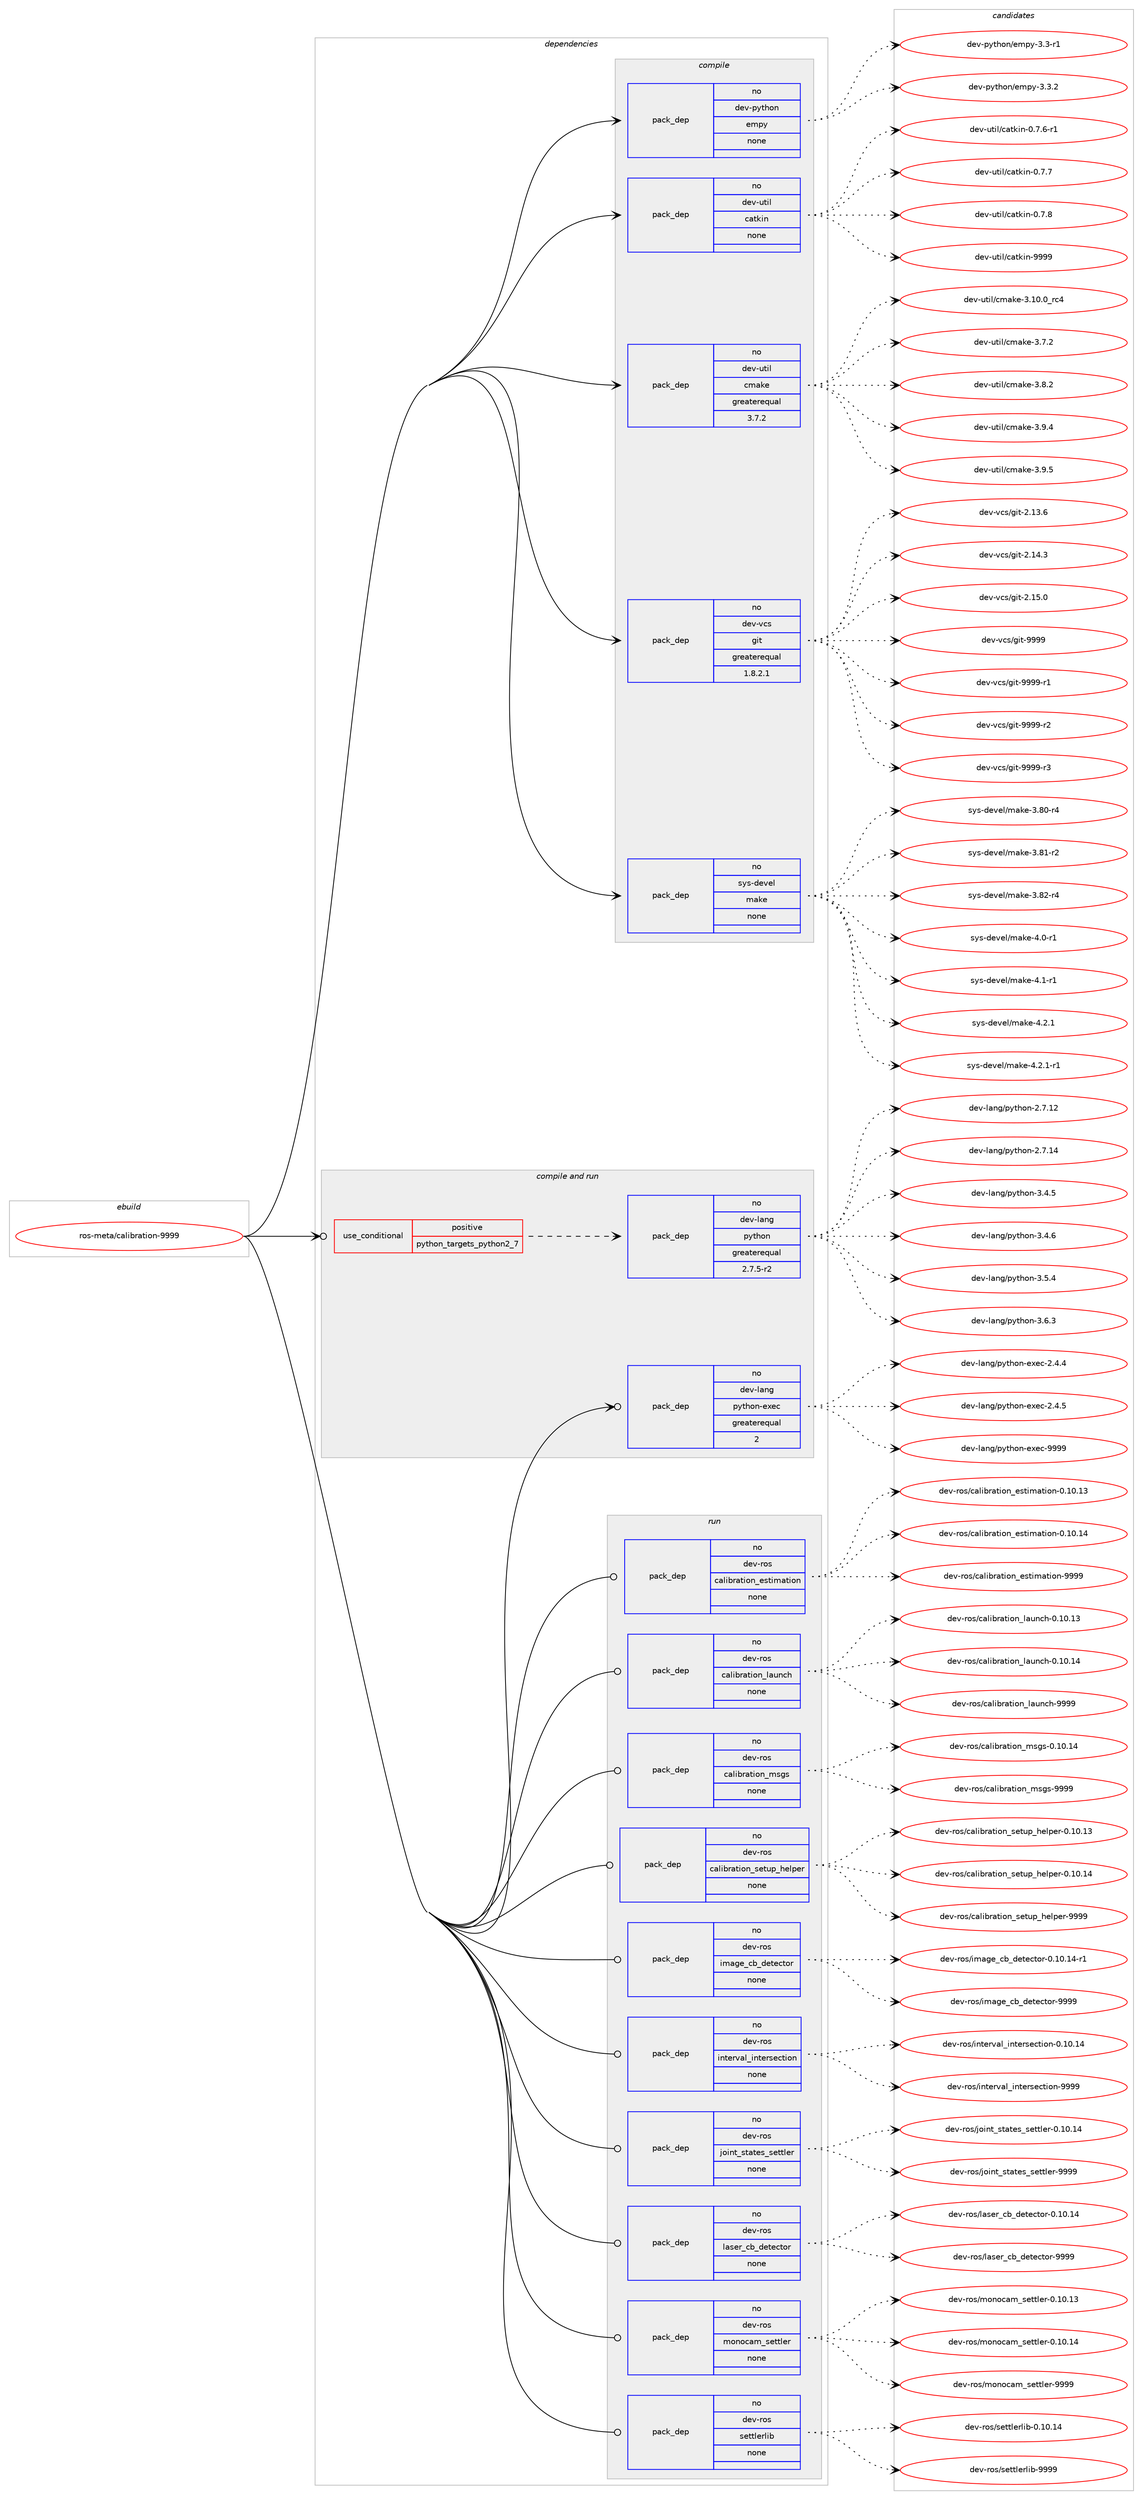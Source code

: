 digraph prolog {

# *************
# Graph options
# *************

newrank=true;
concentrate=true;
compound=true;
graph [rankdir=LR,fontname=Helvetica,fontsize=10,ranksep=1.5];#, ranksep=2.5, nodesep=0.2];
edge  [arrowhead=vee];
node  [fontname=Helvetica,fontsize=10];

# **********
# The ebuild
# **********

subgraph cluster_leftcol {
color=gray;
rank=same;
label=<<i>ebuild</i>>;
id [label="ros-meta/calibration-9999", color=red, width=4, href="../ros-meta/calibration-9999.svg"];
}

# ****************
# The dependencies
# ****************

subgraph cluster_midcol {
color=gray;
label=<<i>dependencies</i>>;
subgraph cluster_compile {
fillcolor="#eeeeee";
style=filled;
label=<<i>compile</i>>;
subgraph pack324339 {
dependency440910 [label=<<TABLE BORDER="0" CELLBORDER="1" CELLSPACING="0" CELLPADDING="4" WIDTH="220"><TR><TD ROWSPAN="6" CELLPADDING="30">pack_dep</TD></TR><TR><TD WIDTH="110">no</TD></TR><TR><TD>dev-python</TD></TR><TR><TD>empy</TD></TR><TR><TD>none</TD></TR><TR><TD></TD></TR></TABLE>>, shape=none, color=blue];
}
id:e -> dependency440910:w [weight=20,style="solid",arrowhead="vee"];
subgraph pack324340 {
dependency440911 [label=<<TABLE BORDER="0" CELLBORDER="1" CELLSPACING="0" CELLPADDING="4" WIDTH="220"><TR><TD ROWSPAN="6" CELLPADDING="30">pack_dep</TD></TR><TR><TD WIDTH="110">no</TD></TR><TR><TD>dev-util</TD></TR><TR><TD>catkin</TD></TR><TR><TD>none</TD></TR><TR><TD></TD></TR></TABLE>>, shape=none, color=blue];
}
id:e -> dependency440911:w [weight=20,style="solid",arrowhead="vee"];
subgraph pack324341 {
dependency440912 [label=<<TABLE BORDER="0" CELLBORDER="1" CELLSPACING="0" CELLPADDING="4" WIDTH="220"><TR><TD ROWSPAN="6" CELLPADDING="30">pack_dep</TD></TR><TR><TD WIDTH="110">no</TD></TR><TR><TD>dev-util</TD></TR><TR><TD>cmake</TD></TR><TR><TD>greaterequal</TD></TR><TR><TD>3.7.2</TD></TR></TABLE>>, shape=none, color=blue];
}
id:e -> dependency440912:w [weight=20,style="solid",arrowhead="vee"];
subgraph pack324342 {
dependency440913 [label=<<TABLE BORDER="0" CELLBORDER="1" CELLSPACING="0" CELLPADDING="4" WIDTH="220"><TR><TD ROWSPAN="6" CELLPADDING="30">pack_dep</TD></TR><TR><TD WIDTH="110">no</TD></TR><TR><TD>dev-vcs</TD></TR><TR><TD>git</TD></TR><TR><TD>greaterequal</TD></TR><TR><TD>1.8.2.1</TD></TR></TABLE>>, shape=none, color=blue];
}
id:e -> dependency440913:w [weight=20,style="solid",arrowhead="vee"];
subgraph pack324343 {
dependency440914 [label=<<TABLE BORDER="0" CELLBORDER="1" CELLSPACING="0" CELLPADDING="4" WIDTH="220"><TR><TD ROWSPAN="6" CELLPADDING="30">pack_dep</TD></TR><TR><TD WIDTH="110">no</TD></TR><TR><TD>sys-devel</TD></TR><TR><TD>make</TD></TR><TR><TD>none</TD></TR><TR><TD></TD></TR></TABLE>>, shape=none, color=blue];
}
id:e -> dependency440914:w [weight=20,style="solid",arrowhead="vee"];
}
subgraph cluster_compileandrun {
fillcolor="#eeeeee";
style=filled;
label=<<i>compile and run</i>>;
subgraph cond108922 {
dependency440915 [label=<<TABLE BORDER="0" CELLBORDER="1" CELLSPACING="0" CELLPADDING="4"><TR><TD ROWSPAN="3" CELLPADDING="10">use_conditional</TD></TR><TR><TD>positive</TD></TR><TR><TD>python_targets_python2_7</TD></TR></TABLE>>, shape=none, color=red];
subgraph pack324344 {
dependency440916 [label=<<TABLE BORDER="0" CELLBORDER="1" CELLSPACING="0" CELLPADDING="4" WIDTH="220"><TR><TD ROWSPAN="6" CELLPADDING="30">pack_dep</TD></TR><TR><TD WIDTH="110">no</TD></TR><TR><TD>dev-lang</TD></TR><TR><TD>python</TD></TR><TR><TD>greaterequal</TD></TR><TR><TD>2.7.5-r2</TD></TR></TABLE>>, shape=none, color=blue];
}
dependency440915:e -> dependency440916:w [weight=20,style="dashed",arrowhead="vee"];
}
id:e -> dependency440915:w [weight=20,style="solid",arrowhead="odotvee"];
subgraph pack324345 {
dependency440917 [label=<<TABLE BORDER="0" CELLBORDER="1" CELLSPACING="0" CELLPADDING="4" WIDTH="220"><TR><TD ROWSPAN="6" CELLPADDING="30">pack_dep</TD></TR><TR><TD WIDTH="110">no</TD></TR><TR><TD>dev-lang</TD></TR><TR><TD>python-exec</TD></TR><TR><TD>greaterequal</TD></TR><TR><TD>2</TD></TR></TABLE>>, shape=none, color=blue];
}
id:e -> dependency440917:w [weight=20,style="solid",arrowhead="odotvee"];
}
subgraph cluster_run {
fillcolor="#eeeeee";
style=filled;
label=<<i>run</i>>;
subgraph pack324346 {
dependency440918 [label=<<TABLE BORDER="0" CELLBORDER="1" CELLSPACING="0" CELLPADDING="4" WIDTH="220"><TR><TD ROWSPAN="6" CELLPADDING="30">pack_dep</TD></TR><TR><TD WIDTH="110">no</TD></TR><TR><TD>dev-ros</TD></TR><TR><TD>calibration_estimation</TD></TR><TR><TD>none</TD></TR><TR><TD></TD></TR></TABLE>>, shape=none, color=blue];
}
id:e -> dependency440918:w [weight=20,style="solid",arrowhead="odot"];
subgraph pack324347 {
dependency440919 [label=<<TABLE BORDER="0" CELLBORDER="1" CELLSPACING="0" CELLPADDING="4" WIDTH="220"><TR><TD ROWSPAN="6" CELLPADDING="30">pack_dep</TD></TR><TR><TD WIDTH="110">no</TD></TR><TR><TD>dev-ros</TD></TR><TR><TD>calibration_launch</TD></TR><TR><TD>none</TD></TR><TR><TD></TD></TR></TABLE>>, shape=none, color=blue];
}
id:e -> dependency440919:w [weight=20,style="solid",arrowhead="odot"];
subgraph pack324348 {
dependency440920 [label=<<TABLE BORDER="0" CELLBORDER="1" CELLSPACING="0" CELLPADDING="4" WIDTH="220"><TR><TD ROWSPAN="6" CELLPADDING="30">pack_dep</TD></TR><TR><TD WIDTH="110">no</TD></TR><TR><TD>dev-ros</TD></TR><TR><TD>calibration_msgs</TD></TR><TR><TD>none</TD></TR><TR><TD></TD></TR></TABLE>>, shape=none, color=blue];
}
id:e -> dependency440920:w [weight=20,style="solid",arrowhead="odot"];
subgraph pack324349 {
dependency440921 [label=<<TABLE BORDER="0" CELLBORDER="1" CELLSPACING="0" CELLPADDING="4" WIDTH="220"><TR><TD ROWSPAN="6" CELLPADDING="30">pack_dep</TD></TR><TR><TD WIDTH="110">no</TD></TR><TR><TD>dev-ros</TD></TR><TR><TD>calibration_setup_helper</TD></TR><TR><TD>none</TD></TR><TR><TD></TD></TR></TABLE>>, shape=none, color=blue];
}
id:e -> dependency440921:w [weight=20,style="solid",arrowhead="odot"];
subgraph pack324350 {
dependency440922 [label=<<TABLE BORDER="0" CELLBORDER="1" CELLSPACING="0" CELLPADDING="4" WIDTH="220"><TR><TD ROWSPAN="6" CELLPADDING="30">pack_dep</TD></TR><TR><TD WIDTH="110">no</TD></TR><TR><TD>dev-ros</TD></TR><TR><TD>image_cb_detector</TD></TR><TR><TD>none</TD></TR><TR><TD></TD></TR></TABLE>>, shape=none, color=blue];
}
id:e -> dependency440922:w [weight=20,style="solid",arrowhead="odot"];
subgraph pack324351 {
dependency440923 [label=<<TABLE BORDER="0" CELLBORDER="1" CELLSPACING="0" CELLPADDING="4" WIDTH="220"><TR><TD ROWSPAN="6" CELLPADDING="30">pack_dep</TD></TR><TR><TD WIDTH="110">no</TD></TR><TR><TD>dev-ros</TD></TR><TR><TD>interval_intersection</TD></TR><TR><TD>none</TD></TR><TR><TD></TD></TR></TABLE>>, shape=none, color=blue];
}
id:e -> dependency440923:w [weight=20,style="solid",arrowhead="odot"];
subgraph pack324352 {
dependency440924 [label=<<TABLE BORDER="0" CELLBORDER="1" CELLSPACING="0" CELLPADDING="4" WIDTH="220"><TR><TD ROWSPAN="6" CELLPADDING="30">pack_dep</TD></TR><TR><TD WIDTH="110">no</TD></TR><TR><TD>dev-ros</TD></TR><TR><TD>joint_states_settler</TD></TR><TR><TD>none</TD></TR><TR><TD></TD></TR></TABLE>>, shape=none, color=blue];
}
id:e -> dependency440924:w [weight=20,style="solid",arrowhead="odot"];
subgraph pack324353 {
dependency440925 [label=<<TABLE BORDER="0" CELLBORDER="1" CELLSPACING="0" CELLPADDING="4" WIDTH="220"><TR><TD ROWSPAN="6" CELLPADDING="30">pack_dep</TD></TR><TR><TD WIDTH="110">no</TD></TR><TR><TD>dev-ros</TD></TR><TR><TD>laser_cb_detector</TD></TR><TR><TD>none</TD></TR><TR><TD></TD></TR></TABLE>>, shape=none, color=blue];
}
id:e -> dependency440925:w [weight=20,style="solid",arrowhead="odot"];
subgraph pack324354 {
dependency440926 [label=<<TABLE BORDER="0" CELLBORDER="1" CELLSPACING="0" CELLPADDING="4" WIDTH="220"><TR><TD ROWSPAN="6" CELLPADDING="30">pack_dep</TD></TR><TR><TD WIDTH="110">no</TD></TR><TR><TD>dev-ros</TD></TR><TR><TD>monocam_settler</TD></TR><TR><TD>none</TD></TR><TR><TD></TD></TR></TABLE>>, shape=none, color=blue];
}
id:e -> dependency440926:w [weight=20,style="solid",arrowhead="odot"];
subgraph pack324355 {
dependency440927 [label=<<TABLE BORDER="0" CELLBORDER="1" CELLSPACING="0" CELLPADDING="4" WIDTH="220"><TR><TD ROWSPAN="6" CELLPADDING="30">pack_dep</TD></TR><TR><TD WIDTH="110">no</TD></TR><TR><TD>dev-ros</TD></TR><TR><TD>settlerlib</TD></TR><TR><TD>none</TD></TR><TR><TD></TD></TR></TABLE>>, shape=none, color=blue];
}
id:e -> dependency440927:w [weight=20,style="solid",arrowhead="odot"];
}
}

# **************
# The candidates
# **************

subgraph cluster_choices {
rank=same;
color=gray;
label=<<i>candidates</i>>;

subgraph choice324339 {
color=black;
nodesep=1;
choice1001011184511212111610411111047101109112121455146514511449 [label="dev-python/empy-3.3-r1", color=red, width=4,href="../dev-python/empy-3.3-r1.svg"];
choice1001011184511212111610411111047101109112121455146514650 [label="dev-python/empy-3.3.2", color=red, width=4,href="../dev-python/empy-3.3.2.svg"];
dependency440910:e -> choice1001011184511212111610411111047101109112121455146514511449:w [style=dotted,weight="100"];
dependency440910:e -> choice1001011184511212111610411111047101109112121455146514650:w [style=dotted,weight="100"];
}
subgraph choice324340 {
color=black;
nodesep=1;
choice100101118451171161051084799971161071051104548465546544511449 [label="dev-util/catkin-0.7.6-r1", color=red, width=4,href="../dev-util/catkin-0.7.6-r1.svg"];
choice10010111845117116105108479997116107105110454846554655 [label="dev-util/catkin-0.7.7", color=red, width=4,href="../dev-util/catkin-0.7.7.svg"];
choice10010111845117116105108479997116107105110454846554656 [label="dev-util/catkin-0.7.8", color=red, width=4,href="../dev-util/catkin-0.7.8.svg"];
choice100101118451171161051084799971161071051104557575757 [label="dev-util/catkin-9999", color=red, width=4,href="../dev-util/catkin-9999.svg"];
dependency440911:e -> choice100101118451171161051084799971161071051104548465546544511449:w [style=dotted,weight="100"];
dependency440911:e -> choice10010111845117116105108479997116107105110454846554655:w [style=dotted,weight="100"];
dependency440911:e -> choice10010111845117116105108479997116107105110454846554656:w [style=dotted,weight="100"];
dependency440911:e -> choice100101118451171161051084799971161071051104557575757:w [style=dotted,weight="100"];
}
subgraph choice324341 {
color=black;
nodesep=1;
choice1001011184511711610510847991099710710145514649484648951149952 [label="dev-util/cmake-3.10.0_rc4", color=red, width=4,href="../dev-util/cmake-3.10.0_rc4.svg"];
choice10010111845117116105108479910997107101455146554650 [label="dev-util/cmake-3.7.2", color=red, width=4,href="../dev-util/cmake-3.7.2.svg"];
choice10010111845117116105108479910997107101455146564650 [label="dev-util/cmake-3.8.2", color=red, width=4,href="../dev-util/cmake-3.8.2.svg"];
choice10010111845117116105108479910997107101455146574652 [label="dev-util/cmake-3.9.4", color=red, width=4,href="../dev-util/cmake-3.9.4.svg"];
choice10010111845117116105108479910997107101455146574653 [label="dev-util/cmake-3.9.5", color=red, width=4,href="../dev-util/cmake-3.9.5.svg"];
dependency440912:e -> choice1001011184511711610510847991099710710145514649484648951149952:w [style=dotted,weight="100"];
dependency440912:e -> choice10010111845117116105108479910997107101455146554650:w [style=dotted,weight="100"];
dependency440912:e -> choice10010111845117116105108479910997107101455146564650:w [style=dotted,weight="100"];
dependency440912:e -> choice10010111845117116105108479910997107101455146574652:w [style=dotted,weight="100"];
dependency440912:e -> choice10010111845117116105108479910997107101455146574653:w [style=dotted,weight="100"];
}
subgraph choice324342 {
color=black;
nodesep=1;
choice10010111845118991154710310511645504649514654 [label="dev-vcs/git-2.13.6", color=red, width=4,href="../dev-vcs/git-2.13.6.svg"];
choice10010111845118991154710310511645504649524651 [label="dev-vcs/git-2.14.3", color=red, width=4,href="../dev-vcs/git-2.14.3.svg"];
choice10010111845118991154710310511645504649534648 [label="dev-vcs/git-2.15.0", color=red, width=4,href="../dev-vcs/git-2.15.0.svg"];
choice1001011184511899115471031051164557575757 [label="dev-vcs/git-9999", color=red, width=4,href="../dev-vcs/git-9999.svg"];
choice10010111845118991154710310511645575757574511449 [label="dev-vcs/git-9999-r1", color=red, width=4,href="../dev-vcs/git-9999-r1.svg"];
choice10010111845118991154710310511645575757574511450 [label="dev-vcs/git-9999-r2", color=red, width=4,href="../dev-vcs/git-9999-r2.svg"];
choice10010111845118991154710310511645575757574511451 [label="dev-vcs/git-9999-r3", color=red, width=4,href="../dev-vcs/git-9999-r3.svg"];
dependency440913:e -> choice10010111845118991154710310511645504649514654:w [style=dotted,weight="100"];
dependency440913:e -> choice10010111845118991154710310511645504649524651:w [style=dotted,weight="100"];
dependency440913:e -> choice10010111845118991154710310511645504649534648:w [style=dotted,weight="100"];
dependency440913:e -> choice1001011184511899115471031051164557575757:w [style=dotted,weight="100"];
dependency440913:e -> choice10010111845118991154710310511645575757574511449:w [style=dotted,weight="100"];
dependency440913:e -> choice10010111845118991154710310511645575757574511450:w [style=dotted,weight="100"];
dependency440913:e -> choice10010111845118991154710310511645575757574511451:w [style=dotted,weight="100"];
}
subgraph choice324343 {
color=black;
nodesep=1;
choice11512111545100101118101108471099710710145514656484511452 [label="sys-devel/make-3.80-r4", color=red, width=4,href="../sys-devel/make-3.80-r4.svg"];
choice11512111545100101118101108471099710710145514656494511450 [label="sys-devel/make-3.81-r2", color=red, width=4,href="../sys-devel/make-3.81-r2.svg"];
choice11512111545100101118101108471099710710145514656504511452 [label="sys-devel/make-3.82-r4", color=red, width=4,href="../sys-devel/make-3.82-r4.svg"];
choice115121115451001011181011084710997107101455246484511449 [label="sys-devel/make-4.0-r1", color=red, width=4,href="../sys-devel/make-4.0-r1.svg"];
choice115121115451001011181011084710997107101455246494511449 [label="sys-devel/make-4.1-r1", color=red, width=4,href="../sys-devel/make-4.1-r1.svg"];
choice115121115451001011181011084710997107101455246504649 [label="sys-devel/make-4.2.1", color=red, width=4,href="../sys-devel/make-4.2.1.svg"];
choice1151211154510010111810110847109971071014552465046494511449 [label="sys-devel/make-4.2.1-r1", color=red, width=4,href="../sys-devel/make-4.2.1-r1.svg"];
dependency440914:e -> choice11512111545100101118101108471099710710145514656484511452:w [style=dotted,weight="100"];
dependency440914:e -> choice11512111545100101118101108471099710710145514656494511450:w [style=dotted,weight="100"];
dependency440914:e -> choice11512111545100101118101108471099710710145514656504511452:w [style=dotted,weight="100"];
dependency440914:e -> choice115121115451001011181011084710997107101455246484511449:w [style=dotted,weight="100"];
dependency440914:e -> choice115121115451001011181011084710997107101455246494511449:w [style=dotted,weight="100"];
dependency440914:e -> choice115121115451001011181011084710997107101455246504649:w [style=dotted,weight="100"];
dependency440914:e -> choice1151211154510010111810110847109971071014552465046494511449:w [style=dotted,weight="100"];
}
subgraph choice324344 {
color=black;
nodesep=1;
choice10010111845108971101034711212111610411111045504655464950 [label="dev-lang/python-2.7.12", color=red, width=4,href="../dev-lang/python-2.7.12.svg"];
choice10010111845108971101034711212111610411111045504655464952 [label="dev-lang/python-2.7.14", color=red, width=4,href="../dev-lang/python-2.7.14.svg"];
choice100101118451089711010347112121116104111110455146524653 [label="dev-lang/python-3.4.5", color=red, width=4,href="../dev-lang/python-3.4.5.svg"];
choice100101118451089711010347112121116104111110455146524654 [label="dev-lang/python-3.4.6", color=red, width=4,href="../dev-lang/python-3.4.6.svg"];
choice100101118451089711010347112121116104111110455146534652 [label="dev-lang/python-3.5.4", color=red, width=4,href="../dev-lang/python-3.5.4.svg"];
choice100101118451089711010347112121116104111110455146544651 [label="dev-lang/python-3.6.3", color=red, width=4,href="../dev-lang/python-3.6.3.svg"];
dependency440916:e -> choice10010111845108971101034711212111610411111045504655464950:w [style=dotted,weight="100"];
dependency440916:e -> choice10010111845108971101034711212111610411111045504655464952:w [style=dotted,weight="100"];
dependency440916:e -> choice100101118451089711010347112121116104111110455146524653:w [style=dotted,weight="100"];
dependency440916:e -> choice100101118451089711010347112121116104111110455146524654:w [style=dotted,weight="100"];
dependency440916:e -> choice100101118451089711010347112121116104111110455146534652:w [style=dotted,weight="100"];
dependency440916:e -> choice100101118451089711010347112121116104111110455146544651:w [style=dotted,weight="100"];
}
subgraph choice324345 {
color=black;
nodesep=1;
choice1001011184510897110103471121211161041111104510112010199455046524652 [label="dev-lang/python-exec-2.4.4", color=red, width=4,href="../dev-lang/python-exec-2.4.4.svg"];
choice1001011184510897110103471121211161041111104510112010199455046524653 [label="dev-lang/python-exec-2.4.5", color=red, width=4,href="../dev-lang/python-exec-2.4.5.svg"];
choice10010111845108971101034711212111610411111045101120101994557575757 [label="dev-lang/python-exec-9999", color=red, width=4,href="../dev-lang/python-exec-9999.svg"];
dependency440917:e -> choice1001011184510897110103471121211161041111104510112010199455046524652:w [style=dotted,weight="100"];
dependency440917:e -> choice1001011184510897110103471121211161041111104510112010199455046524653:w [style=dotted,weight="100"];
dependency440917:e -> choice10010111845108971101034711212111610411111045101120101994557575757:w [style=dotted,weight="100"];
}
subgraph choice324346 {
color=black;
nodesep=1;
choice10010111845114111115479997108105981149711610511111095101115116105109971161051111104548464948464951 [label="dev-ros/calibration_estimation-0.10.13", color=red, width=4,href="../dev-ros/calibration_estimation-0.10.13.svg"];
choice10010111845114111115479997108105981149711610511111095101115116105109971161051111104548464948464952 [label="dev-ros/calibration_estimation-0.10.14", color=red, width=4,href="../dev-ros/calibration_estimation-0.10.14.svg"];
choice10010111845114111115479997108105981149711610511111095101115116105109971161051111104557575757 [label="dev-ros/calibration_estimation-9999", color=red, width=4,href="../dev-ros/calibration_estimation-9999.svg"];
dependency440918:e -> choice10010111845114111115479997108105981149711610511111095101115116105109971161051111104548464948464951:w [style=dotted,weight="100"];
dependency440918:e -> choice10010111845114111115479997108105981149711610511111095101115116105109971161051111104548464948464952:w [style=dotted,weight="100"];
dependency440918:e -> choice10010111845114111115479997108105981149711610511111095101115116105109971161051111104557575757:w [style=dotted,weight="100"];
}
subgraph choice324347 {
color=black;
nodesep=1;
choice1001011184511411111547999710810598114971161051111109510897117110991044548464948464951 [label="dev-ros/calibration_launch-0.10.13", color=red, width=4,href="../dev-ros/calibration_launch-0.10.13.svg"];
choice1001011184511411111547999710810598114971161051111109510897117110991044548464948464952 [label="dev-ros/calibration_launch-0.10.14", color=red, width=4,href="../dev-ros/calibration_launch-0.10.14.svg"];
choice1001011184511411111547999710810598114971161051111109510897117110991044557575757 [label="dev-ros/calibration_launch-9999", color=red, width=4,href="../dev-ros/calibration_launch-9999.svg"];
dependency440919:e -> choice1001011184511411111547999710810598114971161051111109510897117110991044548464948464951:w [style=dotted,weight="100"];
dependency440919:e -> choice1001011184511411111547999710810598114971161051111109510897117110991044548464948464952:w [style=dotted,weight="100"];
dependency440919:e -> choice1001011184511411111547999710810598114971161051111109510897117110991044557575757:w [style=dotted,weight="100"];
}
subgraph choice324348 {
color=black;
nodesep=1;
choice100101118451141111154799971081059811497116105111110951091151031154548464948464952 [label="dev-ros/calibration_msgs-0.10.14", color=red, width=4,href="../dev-ros/calibration_msgs-0.10.14.svg"];
choice100101118451141111154799971081059811497116105111110951091151031154557575757 [label="dev-ros/calibration_msgs-9999", color=red, width=4,href="../dev-ros/calibration_msgs-9999.svg"];
dependency440920:e -> choice100101118451141111154799971081059811497116105111110951091151031154548464948464952:w [style=dotted,weight="100"];
dependency440920:e -> choice100101118451141111154799971081059811497116105111110951091151031154557575757:w [style=dotted,weight="100"];
}
subgraph choice324349 {
color=black;
nodesep=1;
choice10010111845114111115479997108105981149711610511111095115101116117112951041011081121011144548464948464951 [label="dev-ros/calibration_setup_helper-0.10.13", color=red, width=4,href="../dev-ros/calibration_setup_helper-0.10.13.svg"];
choice10010111845114111115479997108105981149711610511111095115101116117112951041011081121011144548464948464952 [label="dev-ros/calibration_setup_helper-0.10.14", color=red, width=4,href="../dev-ros/calibration_setup_helper-0.10.14.svg"];
choice10010111845114111115479997108105981149711610511111095115101116117112951041011081121011144557575757 [label="dev-ros/calibration_setup_helper-9999", color=red, width=4,href="../dev-ros/calibration_setup_helper-9999.svg"];
dependency440921:e -> choice10010111845114111115479997108105981149711610511111095115101116117112951041011081121011144548464948464951:w [style=dotted,weight="100"];
dependency440921:e -> choice10010111845114111115479997108105981149711610511111095115101116117112951041011081121011144548464948464952:w [style=dotted,weight="100"];
dependency440921:e -> choice10010111845114111115479997108105981149711610511111095115101116117112951041011081121011144557575757:w [style=dotted,weight="100"];
}
subgraph choice324350 {
color=black;
nodesep=1;
choice100101118451141111154710510997103101959998951001011161019911611111445484649484649524511449 [label="dev-ros/image_cb_detector-0.10.14-r1", color=red, width=4,href="../dev-ros/image_cb_detector-0.10.14-r1.svg"];
choice10010111845114111115471051099710310195999895100101116101991161111144557575757 [label="dev-ros/image_cb_detector-9999", color=red, width=4,href="../dev-ros/image_cb_detector-9999.svg"];
dependency440922:e -> choice100101118451141111154710510997103101959998951001011161019911611111445484649484649524511449:w [style=dotted,weight="100"];
dependency440922:e -> choice10010111845114111115471051099710310195999895100101116101991161111144557575757:w [style=dotted,weight="100"];
}
subgraph choice324351 {
color=black;
nodesep=1;
choice10010111845114111115471051101161011141189710895105110116101114115101991161051111104548464948464952 [label="dev-ros/interval_intersection-0.10.14", color=red, width=4,href="../dev-ros/interval_intersection-0.10.14.svg"];
choice10010111845114111115471051101161011141189710895105110116101114115101991161051111104557575757 [label="dev-ros/interval_intersection-9999", color=red, width=4,href="../dev-ros/interval_intersection-9999.svg"];
dependency440923:e -> choice10010111845114111115471051101161011141189710895105110116101114115101991161051111104548464948464952:w [style=dotted,weight="100"];
dependency440923:e -> choice10010111845114111115471051101161011141189710895105110116101114115101991161051111104557575757:w [style=dotted,weight="100"];
}
subgraph choice324352 {
color=black;
nodesep=1;
choice10010111845114111115471061111051101169511511697116101115951151011161161081011144548464948464952 [label="dev-ros/joint_states_settler-0.10.14", color=red, width=4,href="../dev-ros/joint_states_settler-0.10.14.svg"];
choice10010111845114111115471061111051101169511511697116101115951151011161161081011144557575757 [label="dev-ros/joint_states_settler-9999", color=red, width=4,href="../dev-ros/joint_states_settler-9999.svg"];
dependency440924:e -> choice10010111845114111115471061111051101169511511697116101115951151011161161081011144548464948464952:w [style=dotted,weight="100"];
dependency440924:e -> choice10010111845114111115471061111051101169511511697116101115951151011161161081011144557575757:w [style=dotted,weight="100"];
}
subgraph choice324353 {
color=black;
nodesep=1;
choice10010111845114111115471089711510111495999895100101116101991161111144548464948464952 [label="dev-ros/laser_cb_detector-0.10.14", color=red, width=4,href="../dev-ros/laser_cb_detector-0.10.14.svg"];
choice10010111845114111115471089711510111495999895100101116101991161111144557575757 [label="dev-ros/laser_cb_detector-9999", color=red, width=4,href="../dev-ros/laser_cb_detector-9999.svg"];
dependency440925:e -> choice10010111845114111115471089711510111495999895100101116101991161111144548464948464952:w [style=dotted,weight="100"];
dependency440925:e -> choice10010111845114111115471089711510111495999895100101116101991161111144557575757:w [style=dotted,weight="100"];
}
subgraph choice324354 {
color=black;
nodesep=1;
choice10010111845114111115471091111101119997109951151011161161081011144548464948464951 [label="dev-ros/monocam_settler-0.10.13", color=red, width=4,href="../dev-ros/monocam_settler-0.10.13.svg"];
choice10010111845114111115471091111101119997109951151011161161081011144548464948464952 [label="dev-ros/monocam_settler-0.10.14", color=red, width=4,href="../dev-ros/monocam_settler-0.10.14.svg"];
choice10010111845114111115471091111101119997109951151011161161081011144557575757 [label="dev-ros/monocam_settler-9999", color=red, width=4,href="../dev-ros/monocam_settler-9999.svg"];
dependency440926:e -> choice10010111845114111115471091111101119997109951151011161161081011144548464948464951:w [style=dotted,weight="100"];
dependency440926:e -> choice10010111845114111115471091111101119997109951151011161161081011144548464948464952:w [style=dotted,weight="100"];
dependency440926:e -> choice10010111845114111115471091111101119997109951151011161161081011144557575757:w [style=dotted,weight="100"];
}
subgraph choice324355 {
color=black;
nodesep=1;
choice1001011184511411111547115101116116108101114108105984548464948464952 [label="dev-ros/settlerlib-0.10.14", color=red, width=4,href="../dev-ros/settlerlib-0.10.14.svg"];
choice1001011184511411111547115101116116108101114108105984557575757 [label="dev-ros/settlerlib-9999", color=red, width=4,href="../dev-ros/settlerlib-9999.svg"];
dependency440927:e -> choice1001011184511411111547115101116116108101114108105984548464948464952:w [style=dotted,weight="100"];
dependency440927:e -> choice1001011184511411111547115101116116108101114108105984557575757:w [style=dotted,weight="100"];
}
}

}
